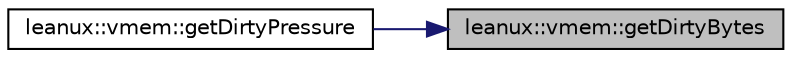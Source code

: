 digraph "leanux::vmem::getDirtyBytes"
{
 // LATEX_PDF_SIZE
  bgcolor="transparent";
  edge [fontname="Helvetica",fontsize="10",labelfontname="Helvetica",labelfontsize="10"];
  node [fontname="Helvetica",fontsize="10",shape=record];
  rankdir="RL";
  Node1 [label="leanux::vmem::getDirtyBytes",height=0.2,width=0.4,color="black", fillcolor="grey75", style="filled", fontcolor="black",tooltip="get /proc/sys/vm/dirty_bytes"];
  Node1 -> Node2 [dir="back",color="midnightblue",fontsize="10",style="solid",fontname="Helvetica"];
  Node2 [label="leanux::vmem::getDirtyPressure",height=0.2,width=0.4,color="black",URL="$namespaceleanux_1_1vmem.html#ab18065f52780cb0cbf8c13ce06bb3d8d",tooltip=" "];
}
